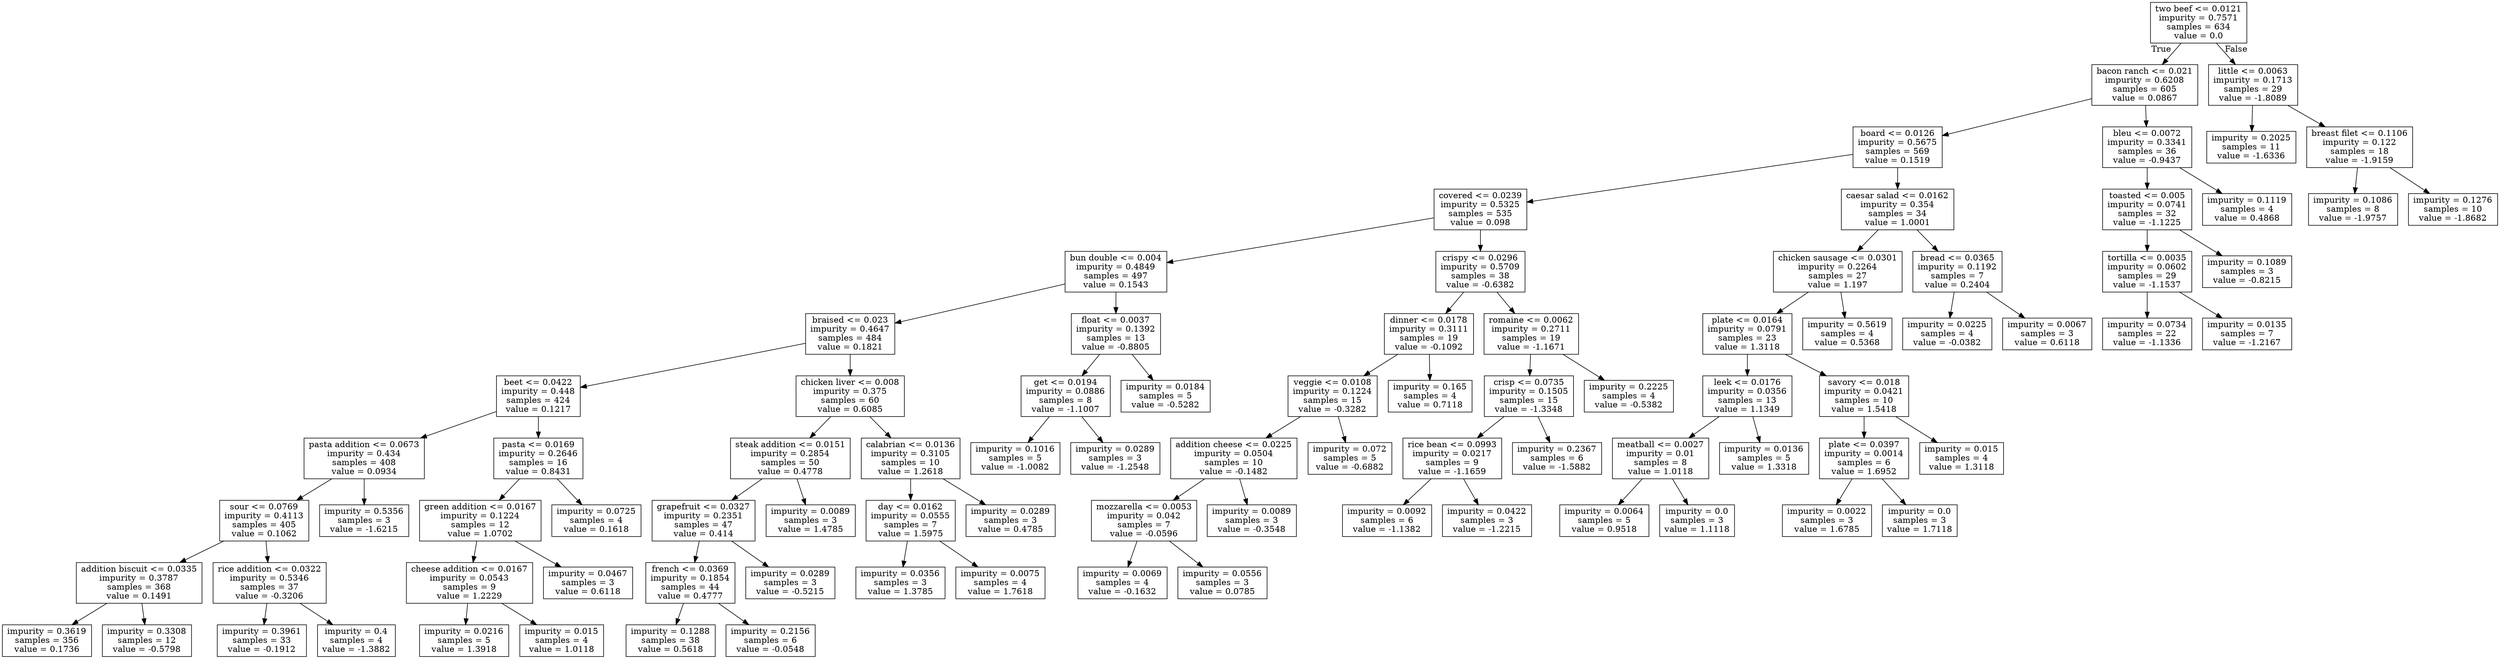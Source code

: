 digraph Tree {
node [shape=box] ;
0 [label="two beef <= 0.0121\nimpurity = 0.7571\nsamples = 634\nvalue = 0.0"] ;
1 [label="bacon ranch <= 0.021\nimpurity = 0.6208\nsamples = 605\nvalue = 0.0867"] ;
0 -> 1 [labeldistance=2.5, labelangle=45, headlabel="True"] ;
2 [label="board <= 0.0126\nimpurity = 0.5675\nsamples = 569\nvalue = 0.1519"] ;
1 -> 2 ;
3 [label="covered <= 0.0239\nimpurity = 0.5325\nsamples = 535\nvalue = 0.098"] ;
2 -> 3 ;
4 [label="bun double <= 0.004\nimpurity = 0.4849\nsamples = 497\nvalue = 0.1543"] ;
3 -> 4 ;
5 [label="braised <= 0.023\nimpurity = 0.4647\nsamples = 484\nvalue = 0.1821"] ;
4 -> 5 ;
6 [label="beet <= 0.0422\nimpurity = 0.448\nsamples = 424\nvalue = 0.1217"] ;
5 -> 6 ;
7 [label="pasta addition <= 0.0673\nimpurity = 0.434\nsamples = 408\nvalue = 0.0934"] ;
6 -> 7 ;
8 [label="sour <= 0.0769\nimpurity = 0.4113\nsamples = 405\nvalue = 0.1062"] ;
7 -> 8 ;
9 [label="addition biscuit <= 0.0335\nimpurity = 0.3787\nsamples = 368\nvalue = 0.1491"] ;
8 -> 9 ;
10 [label="impurity = 0.3619\nsamples = 356\nvalue = 0.1736"] ;
9 -> 10 ;
11 [label="impurity = 0.3308\nsamples = 12\nvalue = -0.5798"] ;
9 -> 11 ;
12 [label="rice addition <= 0.0322\nimpurity = 0.5346\nsamples = 37\nvalue = -0.3206"] ;
8 -> 12 ;
13 [label="impurity = 0.3961\nsamples = 33\nvalue = -0.1912"] ;
12 -> 13 ;
14 [label="impurity = 0.4\nsamples = 4\nvalue = -1.3882"] ;
12 -> 14 ;
15 [label="impurity = 0.5356\nsamples = 3\nvalue = -1.6215"] ;
7 -> 15 ;
16 [label="pasta <= 0.0169\nimpurity = 0.2646\nsamples = 16\nvalue = 0.8431"] ;
6 -> 16 ;
17 [label="green addition <= 0.0167\nimpurity = 0.1224\nsamples = 12\nvalue = 1.0702"] ;
16 -> 17 ;
18 [label="cheese addition <= 0.0167\nimpurity = 0.0543\nsamples = 9\nvalue = 1.2229"] ;
17 -> 18 ;
19 [label="impurity = 0.0216\nsamples = 5\nvalue = 1.3918"] ;
18 -> 19 ;
20 [label="impurity = 0.015\nsamples = 4\nvalue = 1.0118"] ;
18 -> 20 ;
21 [label="impurity = 0.0467\nsamples = 3\nvalue = 0.6118"] ;
17 -> 21 ;
22 [label="impurity = 0.0725\nsamples = 4\nvalue = 0.1618"] ;
16 -> 22 ;
23 [label="chicken liver <= 0.008\nimpurity = 0.375\nsamples = 60\nvalue = 0.6085"] ;
5 -> 23 ;
24 [label="steak addition <= 0.0151\nimpurity = 0.2854\nsamples = 50\nvalue = 0.4778"] ;
23 -> 24 ;
25 [label="grapefruit <= 0.0327\nimpurity = 0.2351\nsamples = 47\nvalue = 0.414"] ;
24 -> 25 ;
26 [label="french <= 0.0369\nimpurity = 0.1854\nsamples = 44\nvalue = 0.4777"] ;
25 -> 26 ;
27 [label="impurity = 0.1288\nsamples = 38\nvalue = 0.5618"] ;
26 -> 27 ;
28 [label="impurity = 0.2156\nsamples = 6\nvalue = -0.0548"] ;
26 -> 28 ;
29 [label="impurity = 0.0289\nsamples = 3\nvalue = -0.5215"] ;
25 -> 29 ;
30 [label="impurity = 0.0089\nsamples = 3\nvalue = 1.4785"] ;
24 -> 30 ;
31 [label="calabrian <= 0.0136\nimpurity = 0.3105\nsamples = 10\nvalue = 1.2618"] ;
23 -> 31 ;
32 [label="day <= 0.0162\nimpurity = 0.0555\nsamples = 7\nvalue = 1.5975"] ;
31 -> 32 ;
33 [label="impurity = 0.0356\nsamples = 3\nvalue = 1.3785"] ;
32 -> 33 ;
34 [label="impurity = 0.0075\nsamples = 4\nvalue = 1.7618"] ;
32 -> 34 ;
35 [label="impurity = 0.0289\nsamples = 3\nvalue = 0.4785"] ;
31 -> 35 ;
36 [label="float <= 0.0037\nimpurity = 0.1392\nsamples = 13\nvalue = -0.8805"] ;
4 -> 36 ;
37 [label="get <= 0.0194\nimpurity = 0.0886\nsamples = 8\nvalue = -1.1007"] ;
36 -> 37 ;
38 [label="impurity = 0.1016\nsamples = 5\nvalue = -1.0082"] ;
37 -> 38 ;
39 [label="impurity = 0.0289\nsamples = 3\nvalue = -1.2548"] ;
37 -> 39 ;
40 [label="impurity = 0.0184\nsamples = 5\nvalue = -0.5282"] ;
36 -> 40 ;
41 [label="crispy <= 0.0296\nimpurity = 0.5709\nsamples = 38\nvalue = -0.6382"] ;
3 -> 41 ;
42 [label="dinner <= 0.0178\nimpurity = 0.3111\nsamples = 19\nvalue = -0.1092"] ;
41 -> 42 ;
43 [label="veggie <= 0.0108\nimpurity = 0.1224\nsamples = 15\nvalue = -0.3282"] ;
42 -> 43 ;
44 [label="addition cheese <= 0.0225\nimpurity = 0.0504\nsamples = 10\nvalue = -0.1482"] ;
43 -> 44 ;
45 [label="mozzarella <= 0.0053\nimpurity = 0.042\nsamples = 7\nvalue = -0.0596"] ;
44 -> 45 ;
46 [label="impurity = 0.0069\nsamples = 4\nvalue = -0.1632"] ;
45 -> 46 ;
47 [label="impurity = 0.0556\nsamples = 3\nvalue = 0.0785"] ;
45 -> 47 ;
48 [label="impurity = 0.0089\nsamples = 3\nvalue = -0.3548"] ;
44 -> 48 ;
49 [label="impurity = 0.072\nsamples = 5\nvalue = -0.6882"] ;
43 -> 49 ;
50 [label="impurity = 0.165\nsamples = 4\nvalue = 0.7118"] ;
42 -> 50 ;
51 [label="romaine <= 0.0062\nimpurity = 0.2711\nsamples = 19\nvalue = -1.1671"] ;
41 -> 51 ;
52 [label="crisp <= 0.0735\nimpurity = 0.1505\nsamples = 15\nvalue = -1.3348"] ;
51 -> 52 ;
53 [label="rice bean <= 0.0993\nimpurity = 0.0217\nsamples = 9\nvalue = -1.1659"] ;
52 -> 53 ;
54 [label="impurity = 0.0092\nsamples = 6\nvalue = -1.1382"] ;
53 -> 54 ;
55 [label="impurity = 0.0422\nsamples = 3\nvalue = -1.2215"] ;
53 -> 55 ;
56 [label="impurity = 0.2367\nsamples = 6\nvalue = -1.5882"] ;
52 -> 56 ;
57 [label="impurity = 0.2225\nsamples = 4\nvalue = -0.5382"] ;
51 -> 57 ;
58 [label="caesar salad <= 0.0162\nimpurity = 0.354\nsamples = 34\nvalue = 1.0001"] ;
2 -> 58 ;
59 [label="chicken sausage <= 0.0301\nimpurity = 0.2264\nsamples = 27\nvalue = 1.197"] ;
58 -> 59 ;
60 [label="plate <= 0.0164\nimpurity = 0.0791\nsamples = 23\nvalue = 1.3118"] ;
59 -> 60 ;
61 [label="leek <= 0.0176\nimpurity = 0.0356\nsamples = 13\nvalue = 1.1349"] ;
60 -> 61 ;
62 [label="meatball <= 0.0027\nimpurity = 0.01\nsamples = 8\nvalue = 1.0118"] ;
61 -> 62 ;
63 [label="impurity = 0.0064\nsamples = 5\nvalue = 0.9518"] ;
62 -> 63 ;
64 [label="impurity = 0.0\nsamples = 3\nvalue = 1.1118"] ;
62 -> 64 ;
65 [label="impurity = 0.0136\nsamples = 5\nvalue = 1.3318"] ;
61 -> 65 ;
66 [label="savory <= 0.018\nimpurity = 0.0421\nsamples = 10\nvalue = 1.5418"] ;
60 -> 66 ;
67 [label="plate <= 0.0397\nimpurity = 0.0014\nsamples = 6\nvalue = 1.6952"] ;
66 -> 67 ;
68 [label="impurity = 0.0022\nsamples = 3\nvalue = 1.6785"] ;
67 -> 68 ;
69 [label="impurity = 0.0\nsamples = 3\nvalue = 1.7118"] ;
67 -> 69 ;
70 [label="impurity = 0.015\nsamples = 4\nvalue = 1.3118"] ;
66 -> 70 ;
71 [label="impurity = 0.5619\nsamples = 4\nvalue = 0.5368"] ;
59 -> 71 ;
72 [label="bread <= 0.0365\nimpurity = 0.1192\nsamples = 7\nvalue = 0.2404"] ;
58 -> 72 ;
73 [label="impurity = 0.0225\nsamples = 4\nvalue = -0.0382"] ;
72 -> 73 ;
74 [label="impurity = 0.0067\nsamples = 3\nvalue = 0.6118"] ;
72 -> 74 ;
75 [label="bleu <= 0.0072\nimpurity = 0.3341\nsamples = 36\nvalue = -0.9437"] ;
1 -> 75 ;
76 [label="toasted <= 0.005\nimpurity = 0.0741\nsamples = 32\nvalue = -1.1225"] ;
75 -> 76 ;
77 [label="tortilla <= 0.0035\nimpurity = 0.0602\nsamples = 29\nvalue = -1.1537"] ;
76 -> 77 ;
78 [label="impurity = 0.0734\nsamples = 22\nvalue = -1.1336"] ;
77 -> 78 ;
79 [label="impurity = 0.0135\nsamples = 7\nvalue = -1.2167"] ;
77 -> 79 ;
80 [label="impurity = 0.1089\nsamples = 3\nvalue = -0.8215"] ;
76 -> 80 ;
81 [label="impurity = 0.1119\nsamples = 4\nvalue = 0.4868"] ;
75 -> 81 ;
82 [label="little <= 0.0063\nimpurity = 0.1713\nsamples = 29\nvalue = -1.8089"] ;
0 -> 82 [labeldistance=2.5, labelangle=-45, headlabel="False"] ;
83 [label="impurity = 0.2025\nsamples = 11\nvalue = -1.6336"] ;
82 -> 83 ;
84 [label="breast filet <= 0.1106\nimpurity = 0.122\nsamples = 18\nvalue = -1.9159"] ;
82 -> 84 ;
85 [label="impurity = 0.1086\nsamples = 8\nvalue = -1.9757"] ;
84 -> 85 ;
86 [label="impurity = 0.1276\nsamples = 10\nvalue = -1.8682"] ;
84 -> 86 ;
}